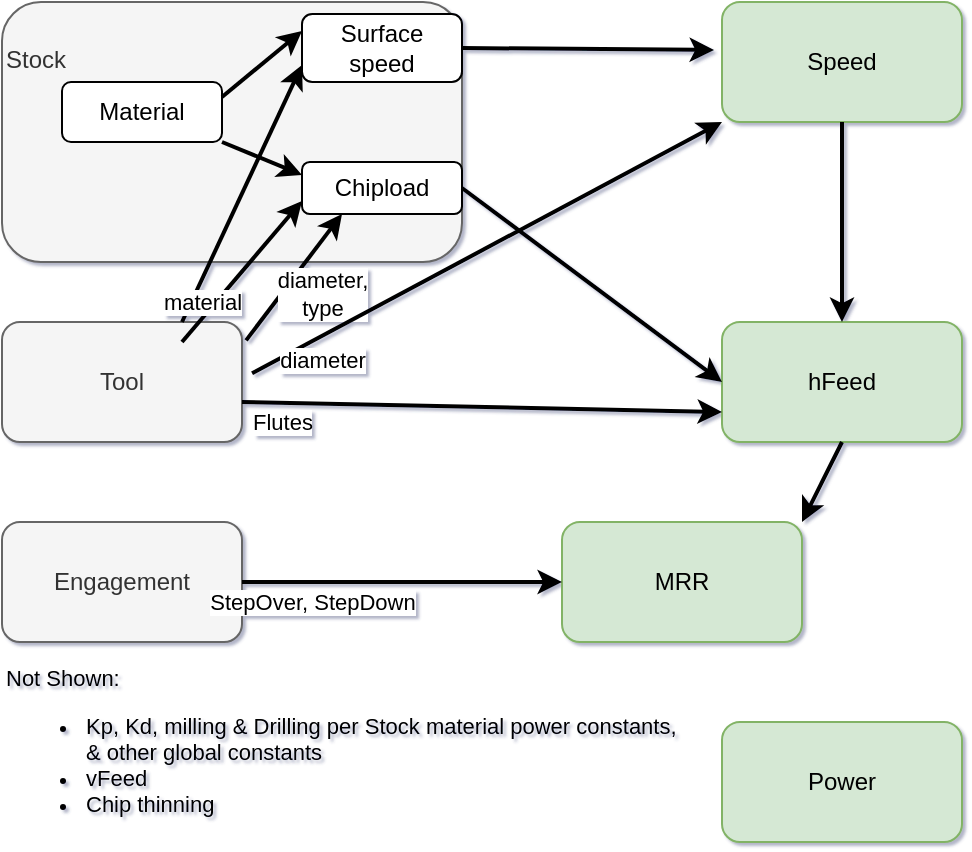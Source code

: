 <mxfile version="16.6.7" type="github">
  <diagram id="Y3Ub-ZhA2BGGuwcPTwrd" name="Page-1">
    <mxGraphModel dx="1182" dy="739" grid="1" gridSize="10" guides="1" tooltips="1" connect="1" arrows="1" fold="1" page="1" pageScale="1" pageWidth="413" pageHeight="583" background="none" math="0" shadow="1">
      <root>
        <mxCell id="0" />
        <mxCell id="1" parent="0" />
        <mxCell id="wSs9KvBMF2s4D5KCSqFX-1" value="&lt;div align=&quot;left&quot;&gt;Stock&lt;/div&gt;&lt;div align=&quot;left&quot;&gt;&lt;br&gt;&lt;/div&gt;&lt;div align=&quot;left&quot;&gt;&lt;br&gt;&lt;/div&gt;&lt;div align=&quot;left&quot;&gt;&lt;br&gt;&lt;/div&gt;&lt;div align=&quot;left&quot;&gt;&lt;br&gt;&lt;/div&gt;&lt;div align=&quot;left&quot;&gt;&lt;br&gt;&lt;/div&gt;" style="rounded=1;whiteSpace=wrap;html=1;fillColor=#f5f5f5;fontColor=#333333;strokeColor=#666666;align=left;" parent="1" vertex="1">
          <mxGeometry x="80" y="40" width="230" height="130" as="geometry" />
        </mxCell>
        <mxCell id="wSs9KvBMF2s4D5KCSqFX-2" value="&lt;div&gt;Surface&lt;/div&gt;&lt;div&gt;speed&lt;br&gt;&lt;/div&gt;" style="rounded=1;whiteSpace=wrap;html=1;" parent="1" vertex="1">
          <mxGeometry x="230" y="46" width="80" height="34" as="geometry" />
        </mxCell>
        <mxCell id="wSs9KvBMF2s4D5KCSqFX-3" value="Speed" style="rounded=1;whiteSpace=wrap;html=1;fillColor=#d5e8d4;strokeColor=#82b366;" parent="1" vertex="1">
          <mxGeometry x="440" y="40" width="120" height="60" as="geometry" />
        </mxCell>
        <mxCell id="wSs9KvBMF2s4D5KCSqFX-4" value="Tool" style="rounded=1;whiteSpace=wrap;html=1;fillColor=#f5f5f5;fontColor=#333333;strokeColor=#666666;" parent="1" vertex="1">
          <mxGeometry x="80" y="200" width="120" height="60" as="geometry" />
        </mxCell>
        <mxCell id="wSs9KvBMF2s4D5KCSqFX-5" value="Chipload" style="rounded=1;whiteSpace=wrap;html=1;" parent="1" vertex="1">
          <mxGeometry x="230" y="120" width="80" height="26" as="geometry" />
        </mxCell>
        <mxCell id="wSs9KvBMF2s4D5KCSqFX-6" value="hFeed" style="rounded=1;whiteSpace=wrap;html=1;fillColor=#d5e8d4;strokeColor=#82b366;" parent="1" vertex="1">
          <mxGeometry x="440" y="200" width="120" height="60" as="geometry" />
        </mxCell>
        <mxCell id="wSs9KvBMF2s4D5KCSqFX-7" value="Engagement" style="rounded=1;whiteSpace=wrap;html=1;fillColor=#f5f5f5;fontColor=#333333;strokeColor=#666666;" parent="1" vertex="1">
          <mxGeometry x="80" y="300" width="120" height="60" as="geometry" />
        </mxCell>
        <mxCell id="wSs9KvBMF2s4D5KCSqFX-8" value="Power" style="rounded=1;whiteSpace=wrap;html=1;fillColor=#d5e8d4;strokeColor=#82b366;" parent="1" vertex="1">
          <mxGeometry x="440" y="400" width="120" height="60" as="geometry" />
        </mxCell>
        <mxCell id="wSs9KvBMF2s4D5KCSqFX-9" value="MRR" style="rounded=1;whiteSpace=wrap;html=1;fillColor=#d5e8d4;strokeColor=#82b366;" parent="1" vertex="1">
          <mxGeometry x="360" y="300" width="120" height="60" as="geometry" />
        </mxCell>
        <mxCell id="wSs9KvBMF2s4D5KCSqFX-10" value="StepOver, StepDown" style="endArrow=classic;html=1;rounded=0;exitX=1;exitY=0.5;exitDx=0;exitDy=0;entryX=0;entryY=0.5;entryDx=0;entryDy=0;strokeWidth=2;" parent="1" source="wSs9KvBMF2s4D5KCSqFX-7" target="wSs9KvBMF2s4D5KCSqFX-9" edge="1">
          <mxGeometry x="-0.571" y="-10" width="50" height="50" relative="1" as="geometry">
            <mxPoint x="400" y="410" as="sourcePoint" />
            <mxPoint x="450" y="360" as="targetPoint" />
            <mxPoint as="offset" />
          </mxGeometry>
        </mxCell>
        <mxCell id="wSs9KvBMF2s4D5KCSqFX-12" value="&lt;div&gt;diameter,&lt;/div&gt;&lt;div&gt;type&lt;/div&gt;" style="endArrow=classic;html=1;rounded=0;strokeWidth=2;exitX=1.017;exitY=0.153;exitDx=0;exitDy=0;exitPerimeter=0;entryX=0.25;entryY=1;entryDx=0;entryDy=0;" parent="1" edge="1" target="wSs9KvBMF2s4D5KCSqFX-5" source="wSs9KvBMF2s4D5KCSqFX-4">
          <mxGeometry x="0.034" y="-16" width="50" height="50" relative="1" as="geometry">
            <mxPoint x="210" y="210" as="sourcePoint" />
            <mxPoint x="329" y="210" as="targetPoint" />
            <mxPoint as="offset" />
          </mxGeometry>
        </mxCell>
        <mxCell id="wSs9KvBMF2s4D5KCSqFX-15" value="" style="endArrow=classic;html=1;rounded=0;entryX=-0.033;entryY=0.4;entryDx=0;entryDy=0;strokeWidth=2;exitX=1;exitY=0.5;exitDx=0;exitDy=0;entryPerimeter=0;" parent="1" edge="1" target="wSs9KvBMF2s4D5KCSqFX-3" source="wSs9KvBMF2s4D5KCSqFX-2">
          <mxGeometry width="50" height="50" relative="1" as="geometry">
            <mxPoint x="480" y="109.5" as="sourcePoint" />
            <mxPoint x="640" y="109.5" as="targetPoint" />
          </mxGeometry>
        </mxCell>
        <mxCell id="wSs9KvBMF2s4D5KCSqFX-14" value="" style="endArrow=classic;html=1;rounded=0;exitX=0.75;exitY=0;exitDx=0;exitDy=0;strokeWidth=2;entryX=0;entryY=0.75;entryDx=0;entryDy=0;" parent="1" source="wSs9KvBMF2s4D5KCSqFX-4" target="wSs9KvBMF2s4D5KCSqFX-2" edge="1">
          <mxGeometry x="-0.697" y="-1" width="50" height="50" relative="1" as="geometry">
            <mxPoint x="230" y="140" as="sourcePoint" />
            <mxPoint x="310" y="180" as="targetPoint" />
            <mxPoint as="offset" />
          </mxGeometry>
        </mxCell>
        <mxCell id="wSs9KvBMF2s4D5KCSqFX-16" value="" style="endArrow=classic;html=1;rounded=0;exitX=1;exitY=0.5;exitDx=0;exitDy=0;entryX=0;entryY=0.5;entryDx=0;entryDy=0;strokeWidth=2;" parent="1" source="wSs9KvBMF2s4D5KCSqFX-5" target="wSs9KvBMF2s4D5KCSqFX-6" edge="1">
          <mxGeometry width="50" height="50" relative="1" as="geometry">
            <mxPoint x="540" y="270" as="sourcePoint" />
            <mxPoint x="630" y="270" as="targetPoint" />
          </mxGeometry>
        </mxCell>
        <mxCell id="wSs9KvBMF2s4D5KCSqFX-17" value="" style="endArrow=classic;html=1;rounded=0;entryX=0.5;entryY=0;entryDx=0;entryDy=0;exitX=0.5;exitY=1;exitDx=0;exitDy=0;strokeWidth=2;" parent="1" source="wSs9KvBMF2s4D5KCSqFX-3" target="wSs9KvBMF2s4D5KCSqFX-6" edge="1">
          <mxGeometry width="50" height="50" relative="1" as="geometry">
            <mxPoint x="60" y="170" as="sourcePoint" />
            <mxPoint x="220" y="170" as="targetPoint" />
          </mxGeometry>
        </mxCell>
        <mxCell id="wSs9KvBMF2s4D5KCSqFX-18" value="" style="endArrow=classic;html=1;rounded=0;entryX=1;entryY=0;entryDx=0;entryDy=0;exitX=0.5;exitY=1;exitDx=0;exitDy=0;strokeWidth=2;" parent="1" source="wSs9KvBMF2s4D5KCSqFX-6" target="wSs9KvBMF2s4D5KCSqFX-9" edge="1">
          <mxGeometry width="50" height="50" relative="1" as="geometry">
            <mxPoint x="510" y="150" as="sourcePoint" />
            <mxPoint x="510" y="250" as="targetPoint" />
          </mxGeometry>
        </mxCell>
        <mxCell id="wSs9KvBMF2s4D5KCSqFX-21" value="Flutes" style="endArrow=classic;html=1;rounded=0;entryX=0;entryY=0.75;entryDx=0;entryDy=0;strokeWidth=2;exitX=1;exitY=0.667;exitDx=0;exitDy=0;exitPerimeter=0;" parent="1" source="wSs9KvBMF2s4D5KCSqFX-4" target="wSs9KvBMF2s4D5KCSqFX-6" edge="1">
          <mxGeometry x="-0.832" y="-10" width="50" height="50" relative="1" as="geometry">
            <mxPoint x="220" y="280" as="sourcePoint" />
            <mxPoint x="630" y="310" as="targetPoint" />
            <Array as="points" />
            <mxPoint as="offset" />
          </mxGeometry>
        </mxCell>
        <mxCell id="wSs9KvBMF2s4D5KCSqFX-24" value="diameter" style="endArrow=classic;html=1;rounded=0;entryX=0;entryY=1;entryDx=0;entryDy=0;exitX=1.042;exitY=0.427;exitDx=0;exitDy=0;strokeWidth=2;exitPerimeter=0;" parent="1" source="wSs9KvBMF2s4D5KCSqFX-4" target="wSs9KvBMF2s4D5KCSqFX-3" edge="1">
          <mxGeometry x="-0.749" y="-12" width="50" height="50" relative="1" as="geometry">
            <mxPoint x="240" y="210" as="sourcePoint" />
            <mxPoint x="450" y="360" as="targetPoint" />
            <mxPoint y="-1" as="offset" />
          </mxGeometry>
        </mxCell>
        <mxCell id="yFAOjsBSRRLivHImmWXc-1" value="&lt;div style=&quot;font-size: 11px;&quot; align=&quot;left&quot;&gt;Not Shown: &lt;br style=&quot;font-size: 11px;&quot;&gt;&lt;/div&gt;&lt;ul style=&quot;font-size: 11px;&quot;&gt;&lt;li style=&quot;font-size: 11px;&quot;&gt;Kp, Kd, milling &amp;amp; Drilling per Stock material power constants, &lt;br style=&quot;font-size: 11px;&quot;&gt;&amp;amp; other global constants &lt;/li&gt;&lt;li style=&quot;font-size: 11px;&quot;&gt;vFeed&lt;/li&gt;&lt;li style=&quot;font-size: 11px;&quot;&gt;Chip thinning&lt;br style=&quot;font-size: 11px;&quot;&gt;&lt;/li&gt;&lt;/ul&gt;" style="text;html=1;strokeColor=none;fillColor=none;align=left;verticalAlign=middle;whiteSpace=wrap;rounded=0;fontSize=11;" parent="1" vertex="1">
          <mxGeometry x="80" y="370" width="340" height="90" as="geometry" />
        </mxCell>
        <mxCell id="l-Jscajrs8cuYaz8yDVQ-1" value="Material" style="rounded=1;whiteSpace=wrap;html=1;" vertex="1" parent="1">
          <mxGeometry x="110" y="80" width="80" height="30" as="geometry" />
        </mxCell>
        <mxCell id="l-Jscajrs8cuYaz8yDVQ-2" value="" style="endArrow=classic;html=1;rounded=0;strokeWidth=2;exitX=1;exitY=1;exitDx=0;exitDy=0;entryX=0;entryY=0.25;entryDx=0;entryDy=0;" edge="1" parent="1" source="l-Jscajrs8cuYaz8yDVQ-1" target="wSs9KvBMF2s4D5KCSqFX-5">
          <mxGeometry width="50" height="50" relative="1" as="geometry">
            <mxPoint x="390" y="155" as="sourcePoint" />
            <mxPoint x="450" y="170" as="targetPoint" />
          </mxGeometry>
        </mxCell>
        <mxCell id="l-Jscajrs8cuYaz8yDVQ-3" value="" style="endArrow=classic;html=1;rounded=0;strokeWidth=2;entryX=0;entryY=0.25;entryDx=0;entryDy=0;exitX=1;exitY=0.25;exitDx=0;exitDy=0;" edge="1" parent="1" source="l-Jscajrs8cuYaz8yDVQ-1" target="wSs9KvBMF2s4D5KCSqFX-2">
          <mxGeometry width="50" height="50" relative="1" as="geometry">
            <mxPoint x="190" y="75" as="sourcePoint" />
            <mxPoint x="240" y="25" as="targetPoint" />
          </mxGeometry>
        </mxCell>
        <mxCell id="l-Jscajrs8cuYaz8yDVQ-4" value="material" style="endArrow=classic;html=1;rounded=0;strokeWidth=2;entryX=0;entryY=0.75;entryDx=0;entryDy=0;" edge="1" parent="1" target="wSs9KvBMF2s4D5KCSqFX-5">
          <mxGeometry x="-0.531" y="5" width="50" height="50" relative="1" as="geometry">
            <mxPoint x="170" y="210" as="sourcePoint" />
            <mxPoint x="220" y="160" as="targetPoint" />
            <mxPoint as="offset" />
          </mxGeometry>
        </mxCell>
      </root>
    </mxGraphModel>
  </diagram>
</mxfile>
